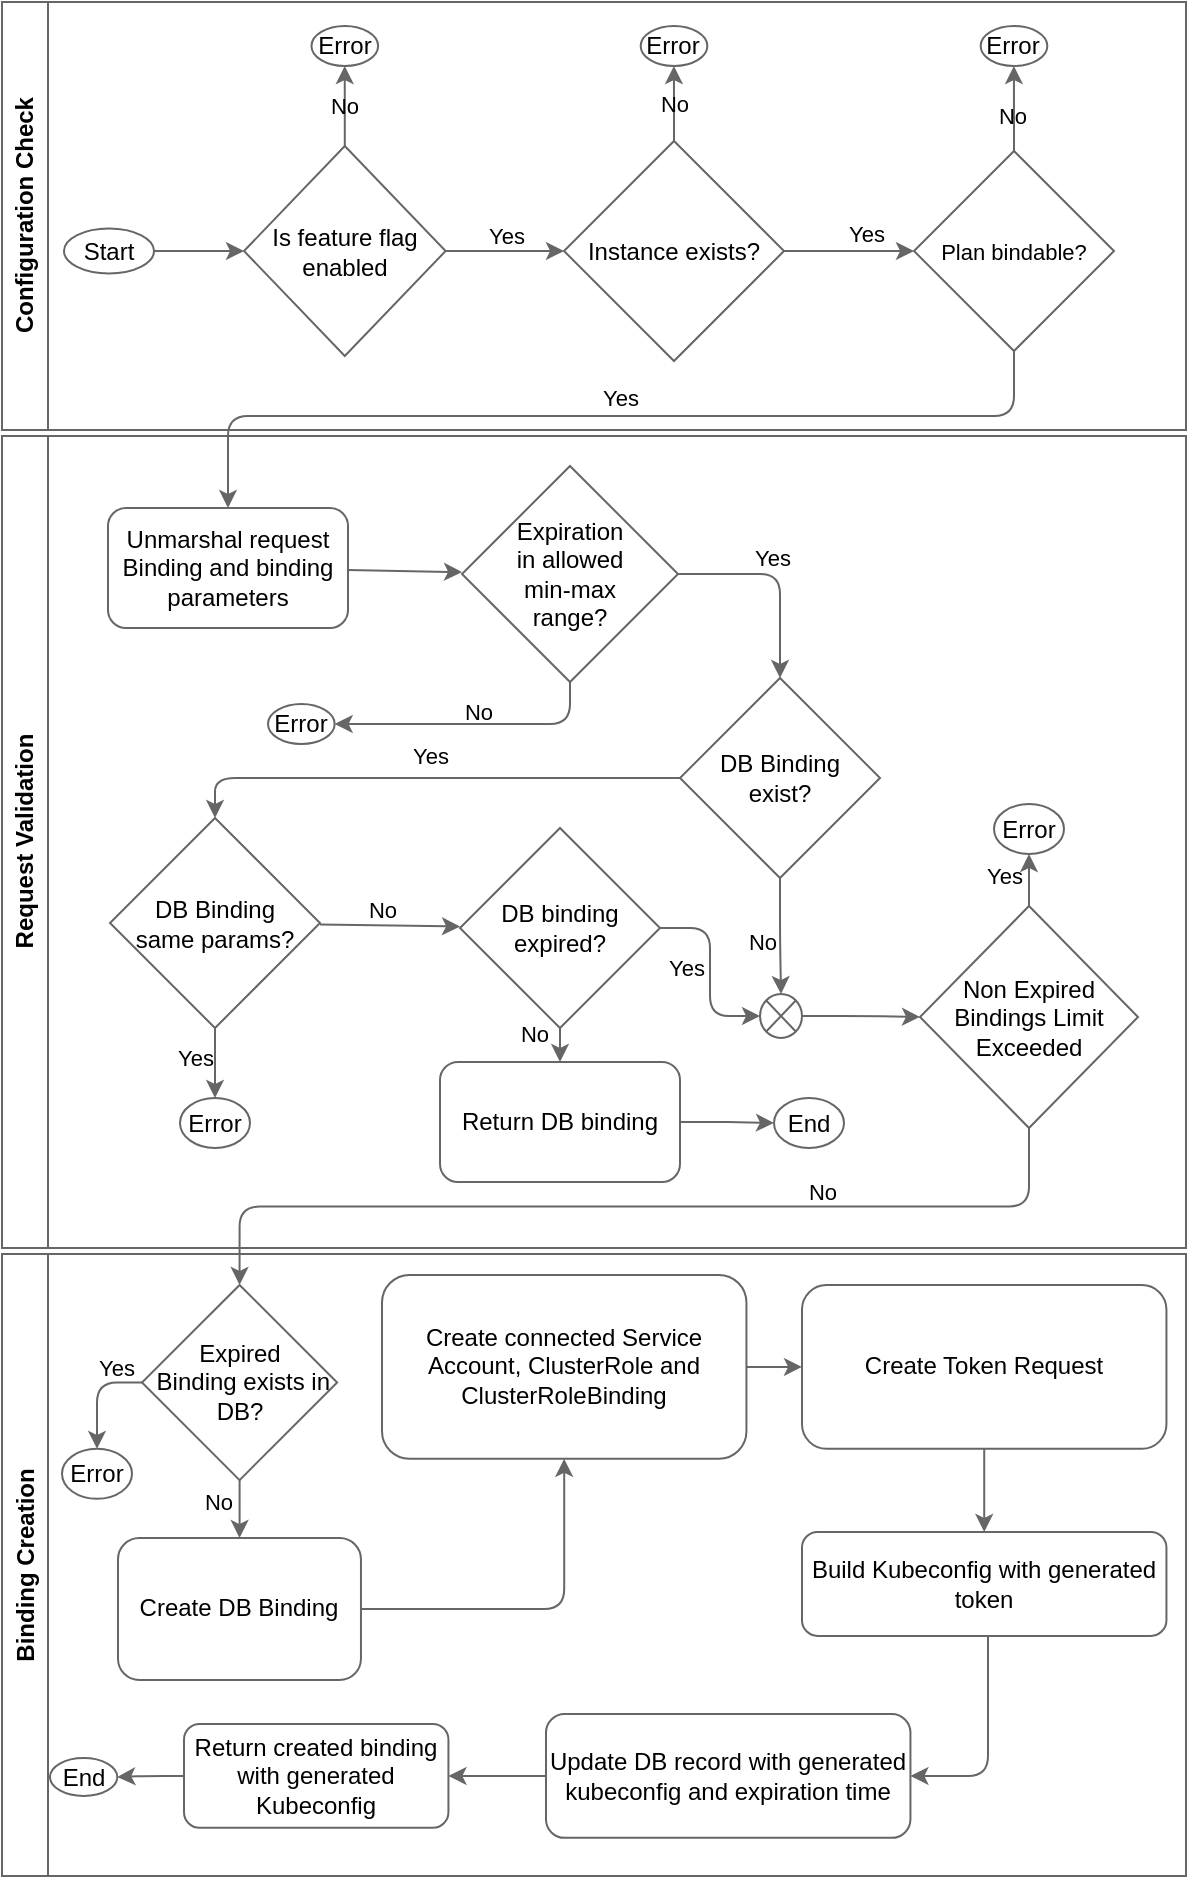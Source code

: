 <mxfile version="24.7.17">
  <diagram name="Page-1" id="dpxww9uyZvQLQl6fif8N">
    <mxGraphModel dx="1820" dy="761" grid="0" gridSize="10" guides="0" tooltips="1" connect="1" arrows="1" fold="1" page="0" pageScale="1" pageWidth="850" pageHeight="1100" background="#ffffff" math="0" shadow="0">
      <root>
        <mxCell id="0" />
        <mxCell id="1" parent="0" />
        <mxCell id="MDA6934miWKbza66YVYo-3" value="&lt;font style=&quot;font-size: 11px;&quot; face=&quot;Helvetica&quot;&gt;Yes&lt;/font&gt;" style="edgeStyle=orthogonalEdgeStyle;rounded=1;orthogonalLoop=1;jettySize=auto;html=1;fontFamily=Architects Daughter;fontSource=https%3A%2F%2Ffonts.googleapis.com%2Fcss%3Ffamily%3DArchitects%2BDaughter;fontSize=16;startSize=6;endArrow=classic;endSize=6;sourcePerimeterSpacing=0;targetPerimeterSpacing=0;endFill=1;strokeColor=#666666;labelBackgroundColor=none;fontColor=#000000;exitX=0.5;exitY=1;exitDx=0;exitDy=0;exitPerimeter=0;entryX=0.5;entryY=0;entryDx=0;entryDy=0;" parent="1" source="JUKrKYP8TNYCJGP6pymC-39" target="MDA6934miWKbza66YVYo-4" edge="1">
          <mxGeometry x="-0.027" y="-10" relative="1" as="geometry">
            <mxPoint x="515.0" y="257" as="targetPoint" />
            <Array as="points">
              <mxPoint x="516" y="227" />
              <mxPoint x="123" y="227" />
            </Array>
            <mxPoint as="offset" />
          </mxGeometry>
        </mxCell>
        <mxCell id="GbEaBLDFynrSSCm0yZM0-10" style="edgeStyle=orthogonalEdgeStyle;rounded=1;orthogonalLoop=1;jettySize=auto;html=1;entryX=0.5;entryY=0;entryDx=0;entryDy=0;labelBackgroundColor=none;fontColor=#000000;strokeColor=#666666;curved=0;exitX=0.5;exitY=1;exitDx=0;exitDy=0;exitPerimeter=0;" parent="1" source="GbEaBLDFynrSSCm0yZM0-5" target="GbEaBLDFynrSSCm0yZM0-135" edge="1">
          <mxGeometry relative="1" as="geometry">
            <mxPoint x="760.053" y="1017" as="sourcePoint" />
            <mxPoint x="170" y="917" as="targetPoint" />
          </mxGeometry>
        </mxCell>
        <mxCell id="GbEaBLDFynrSSCm0yZM0-29" value="No" style="edgeLabel;html=1;align=center;verticalAlign=middle;resizable=0;points=[];labelBackgroundColor=none;fontColor=#000000;" parent="GbEaBLDFynrSSCm0yZM0-10" vertex="1" connectable="0">
          <mxGeometry x="-0.393" y="-2" relative="1" as="geometry">
            <mxPoint y="-6" as="offset" />
          </mxGeometry>
        </mxCell>
        <mxCell id="GbEaBLDFynrSSCm0yZM0-65" value="&lt;font&gt;Configuration Check&lt;/font&gt;" style="swimlane;horizontal=0;whiteSpace=wrap;html=1;fillColor=#ffffff;strokeColor=#666666;labelBackgroundColor=none;fontColor=#000000;" parent="1" vertex="1">
          <mxGeometry x="10" y="20" width="592" height="214" as="geometry" />
        </mxCell>
        <mxCell id="JUKrKYP8TNYCJGP6pymC-7" value="Start" style="strokeWidth=1;html=1;shape=mxgraph.flowchart.start_1;whiteSpace=wrap;rounded=0;labelBackgroundColor=none;fontColor=#000000;fillColor=#ffffff;strokeColor=#666666;" parent="GbEaBLDFynrSSCm0yZM0-65" vertex="1">
          <mxGeometry x="31" y="113.25" width="45" height="22.5" as="geometry" />
        </mxCell>
        <mxCell id="GbEaBLDFynrSSCm0yZM0-123" value="No" style="edgeStyle=orthogonalEdgeStyle;rounded=1;orthogonalLoop=1;jettySize=auto;html=1;labelBackgroundColor=none;fontColor=#000000;curved=0;strokeColor=#666666;" parent="GbEaBLDFynrSSCm0yZM0-65" source="JUKrKYP8TNYCJGP6pymC-21" target="GbEaBLDFynrSSCm0yZM0-122" edge="1">
          <mxGeometry relative="1" as="geometry" />
        </mxCell>
        <mxCell id="JUKrKYP8TNYCJGP6pymC-21" value="Is feature flag enabled" style="rhombus;whiteSpace=wrap;html=1;strokeWidth=1;rounded=0;labelBackgroundColor=none;fontColor=#000000;fillColor=#ffffff;strokeColor=#666666;" parent="GbEaBLDFynrSSCm0yZM0-65" vertex="1">
          <mxGeometry x="121" y="72" width="100.8" height="105" as="geometry" />
        </mxCell>
        <mxCell id="JUKrKYP8TNYCJGP6pymC-22" value="" style="edgeStyle=orthogonalEdgeStyle;rounded=0;orthogonalLoop=1;jettySize=auto;html=1;labelBackgroundColor=none;fontColor=#000000;strokeColor=#666666;" parent="GbEaBLDFynrSSCm0yZM0-65" source="JUKrKYP8TNYCJGP6pymC-7" target="JUKrKYP8TNYCJGP6pymC-21" edge="1">
          <mxGeometry relative="1" as="geometry" />
        </mxCell>
        <mxCell id="GbEaBLDFynrSSCm0yZM0-124" value="No" style="edgeStyle=orthogonalEdgeStyle;rounded=1;orthogonalLoop=1;jettySize=auto;html=1;labelBackgroundColor=none;fontColor=#000000;curved=0;strokeColor=#666666;" parent="GbEaBLDFynrSSCm0yZM0-65" source="JUKrKYP8TNYCJGP6pymC-11" target="MDA6934miWKbza66YVYo-12" edge="1">
          <mxGeometry relative="1" as="geometry" />
        </mxCell>
        <mxCell id="JUKrKYP8TNYCJGP6pymC-11" value="&lt;div&gt;&lt;span style=&quot;&quot;&gt;Instance exists?&lt;/span&gt;&lt;br&gt;&lt;/div&gt;" style="strokeWidth=1;html=1;shape=mxgraph.flowchart.decision;whiteSpace=wrap;rounded=0;labelBackgroundColor=none;fontColor=#000000;fillColor=#ffffff;strokeColor=#666666;" parent="GbEaBLDFynrSSCm0yZM0-65" vertex="1">
          <mxGeometry x="281" y="69.5" width="110" height="110" as="geometry" />
        </mxCell>
        <mxCell id="JUKrKYP8TNYCJGP6pymC-29" value="Yes" style="edgeStyle=orthogonalEdgeStyle;rounded=0;orthogonalLoop=1;jettySize=auto;html=1;labelBackgroundColor=none;fontColor=#000000;strokeColor=#666666;" parent="GbEaBLDFynrSSCm0yZM0-65" source="JUKrKYP8TNYCJGP6pymC-21" target="JUKrKYP8TNYCJGP6pymC-11" edge="1">
          <mxGeometry x="0.02" y="8" relative="1" as="geometry">
            <mxPoint x="281" y="334" as="targetPoint" />
            <mxPoint as="offset" />
          </mxGeometry>
        </mxCell>
        <mxCell id="JUKrKYP8TNYCJGP6pymC-39" value="&lt;div&gt;&lt;span style=&quot;&quot;&gt;&lt;font style=&quot;font-size: 11px;&quot;&gt;Plan bindable?&lt;/font&gt;&lt;/span&gt;&lt;br&gt;&lt;/div&gt;" style="strokeWidth=1;html=1;shape=mxgraph.flowchart.decision;whiteSpace=wrap;rounded=0;fillColor=#ffffff;strokeColor=#666666;shadow=0;labelBackgroundColor=none;fontColor=#000000;" parent="GbEaBLDFynrSSCm0yZM0-65" vertex="1">
          <mxGeometry x="456" y="74.5" width="100" height="100" as="geometry" />
        </mxCell>
        <mxCell id="JUKrKYP8TNYCJGP6pymC-38" style="edgeStyle=orthogonalEdgeStyle;rounded=1;orthogonalLoop=1;jettySize=auto;html=1;strokeColor=#666666;labelBackgroundColor=none;fontColor=#000000;curved=0;" parent="GbEaBLDFynrSSCm0yZM0-65" source="JUKrKYP8TNYCJGP6pymC-11" target="JUKrKYP8TNYCJGP6pymC-39" edge="1">
          <mxGeometry relative="1" as="geometry">
            <mxPoint x="173.5" y="804" as="targetPoint" />
          </mxGeometry>
        </mxCell>
        <mxCell id="JUKrKYP8TNYCJGP6pymC-40" value="&lt;font style=&quot;&quot;&gt;Yes&lt;/font&gt;" style="edgeLabel;html=1;align=center;verticalAlign=middle;resizable=0;points=[];rounded=0;labelBackgroundColor=none;fontColor=#000000;" parent="JUKrKYP8TNYCJGP6pymC-38" vertex="1" connectable="0">
          <mxGeometry y="-1" relative="1" as="geometry">
            <mxPoint x="8" y="-10" as="offset" />
          </mxGeometry>
        </mxCell>
        <mxCell id="MDA6934miWKbza66YVYo-12" value="Error" style="strokeWidth=1;html=1;shape=mxgraph.flowchart.start_1;whiteSpace=wrap;rounded=0;labelBackgroundColor=none;fontColor=#000000;fillColor=#ffffff;strokeColor=#666666;" parent="GbEaBLDFynrSSCm0yZM0-65" vertex="1">
          <mxGeometry x="319.34" y="12" width="33.33" height="20" as="geometry" />
        </mxCell>
        <mxCell id="JUKrKYP8TNYCJGP6pymC-41" style="edgeStyle=orthogonalEdgeStyle;rounded=1;orthogonalLoop=1;jettySize=auto;html=1;strokeColor=#666666;labelBackgroundColor=none;fontColor=#000000;curved=0;" parent="GbEaBLDFynrSSCm0yZM0-65" source="JUKrKYP8TNYCJGP6pymC-39" target="GbEaBLDFynrSSCm0yZM0-121" edge="1">
          <mxGeometry relative="1" as="geometry">
            <mxPoint x="101" y="696.33" as="sourcePoint" />
            <mxPoint x="161" y="636.33" as="targetPoint" />
          </mxGeometry>
        </mxCell>
        <mxCell id="JUKrKYP8TNYCJGP6pymC-42" value="No" style="edgeLabel;html=1;align=center;verticalAlign=middle;resizable=0;points=[];rounded=0;labelBackgroundColor=none;fontColor=#000000;" parent="JUKrKYP8TNYCJGP6pymC-41" vertex="1" connectable="0">
          <mxGeometry x="-0.178" y="1" relative="1" as="geometry">
            <mxPoint as="offset" />
          </mxGeometry>
        </mxCell>
        <mxCell id="GbEaBLDFynrSSCm0yZM0-122" value="Error" style="strokeWidth=1;html=1;shape=mxgraph.flowchart.start_1;whiteSpace=wrap;rounded=0;labelBackgroundColor=none;fontColor=#000000;fillColor=#ffffff;strokeColor=#666666;" parent="GbEaBLDFynrSSCm0yZM0-65" vertex="1">
          <mxGeometry x="154.74" y="12" width="33.33" height="20" as="geometry" />
        </mxCell>
        <mxCell id="GbEaBLDFynrSSCm0yZM0-121" value="Error" style="strokeWidth=1;html=1;shape=mxgraph.flowchart.start_1;whiteSpace=wrap;rounded=0;labelBackgroundColor=none;fontColor=#000000;fillColor=#ffffff;strokeColor=#666666;" parent="GbEaBLDFynrSSCm0yZM0-65" vertex="1">
          <mxGeometry x="489.33" y="12" width="33.33" height="20" as="geometry" />
        </mxCell>
        <mxCell id="GbEaBLDFynrSSCm0yZM0-83" value="Request Validation" style="swimlane;horizontal=0;whiteSpace=wrap;html=1;labelBackgroundColor=none;fontColor=#000000;fillColor=#ffffff;strokeColor=#666666;" parent="1" vertex="1">
          <mxGeometry x="10" y="237" width="592" height="406" as="geometry">
            <mxRectangle y="-10" width="32" height="129" as="alternateBounds" />
          </mxGeometry>
        </mxCell>
        <mxCell id="GokY4BQFNVCW_NXDMilC-4" value="" style="verticalLabelPosition=bottom;verticalAlign=top;html=1;shape=mxgraph.flowchart.or;strokeColor=#666666;fillColor=#ffffff;" parent="GbEaBLDFynrSSCm0yZM0-83" vertex="1">
          <mxGeometry x="379" y="279" width="21" height="22" as="geometry" />
        </mxCell>
        <mxCell id="MDA6934miWKbza66YVYo-18" value="&lt;div&gt;DB binding expired?&lt;/div&gt;" style="strokeWidth=1;html=1;shape=mxgraph.flowchart.decision;whiteSpace=wrap;rounded=0;labelBackgroundColor=none;fontColor=#000000;fillColor=#ffffff;strokeColor=#666666;" parent="GbEaBLDFynrSSCm0yZM0-83" vertex="1">
          <mxGeometry x="229" y="196" width="100" height="100" as="geometry" />
        </mxCell>
        <mxCell id="GbEaBLDFynrSSCm0yZM0-4" value="Yes" style="edgeStyle=orthogonalEdgeStyle;rounded=1;orthogonalLoop=1;jettySize=auto;html=1;labelBackgroundColor=none;fontColor=#000000;strokeColor=#666666;curved=0;entryX=0;entryY=0.5;entryDx=0;entryDy=0;entryPerimeter=0;exitX=1;exitY=0.5;exitDx=0;exitDy=0;exitPerimeter=0;" parent="GbEaBLDFynrSSCm0yZM0-83" source="MDA6934miWKbza66YVYo-18" target="GokY4BQFNVCW_NXDMilC-4" edge="1">
          <mxGeometry x="-0.043" y="-12" relative="1" as="geometry">
            <mxPoint x="281" y="433" as="targetPoint" />
            <mxPoint as="offset" />
          </mxGeometry>
        </mxCell>
        <mxCell id="MDA6934miWKbza66YVYo-4" value="Unmarshal request Binding and binding parameters" style="whiteSpace=wrap;html=1;strokeWidth=1;rounded=1;labelBackgroundColor=none;fontColor=#000000;fillColor=#ffffff;strokeColor=#666666;" parent="GbEaBLDFynrSSCm0yZM0-83" vertex="1">
          <mxGeometry x="53" y="36" width="120" height="60" as="geometry" />
        </mxCell>
        <mxCell id="MDA6934miWKbza66YVYo-26" value="&lt;div&gt;DB Binding&lt;br&gt;exist?&lt;/div&gt;" style="strokeWidth=1;html=1;shape=mxgraph.flowchart.decision;whiteSpace=wrap;rounded=0;labelBackgroundColor=none;fontColor=#000000;fillColor=#ffffff;strokeColor=#666666;" parent="GbEaBLDFynrSSCm0yZM0-83" vertex="1">
          <mxGeometry x="339" y="121" width="100" height="100" as="geometry" />
        </mxCell>
        <mxCell id="GbEaBLDFynrSSCm0yZM0-87" value="No" style="edgeStyle=orthogonalEdgeStyle;rounded=1;orthogonalLoop=1;jettySize=auto;html=1;labelBackgroundColor=none;fontColor=#000000;strokeColor=#666666;entryX=0.5;entryY=0;entryDx=0;entryDy=0;curved=0;entryPerimeter=0;exitX=0.5;exitY=1;exitDx=0;exitDy=0;exitPerimeter=0;" parent="GbEaBLDFynrSSCm0yZM0-83" source="MDA6934miWKbza66YVYo-26" target="GokY4BQFNVCW_NXDMilC-4" edge="1">
          <mxGeometry x="0.1" y="-10" relative="1" as="geometry">
            <mxPoint x="216" y="393" as="targetPoint" />
            <mxPoint as="offset" />
          </mxGeometry>
        </mxCell>
        <mxCell id="GbEaBLDFynrSSCm0yZM0-66" value="Error" style="strokeWidth=1;html=1;shape=mxgraph.flowchart.start_1;whiteSpace=wrap;rounded=0;labelBackgroundColor=none;fontColor=#000000;fillColor=#ffffff;strokeColor=#666666;" parent="GbEaBLDFynrSSCm0yZM0-83" vertex="1">
          <mxGeometry x="133" y="134" width="33.33" height="20" as="geometry" />
        </mxCell>
        <mxCell id="MDA6934miWKbza66YVYo-7" value="&lt;div&gt;&lt;span style=&quot;&quot;&gt;&lt;font style=&quot;font-size: 12px;&quot;&gt;Expiration &lt;br&gt;in allowed &lt;br&gt;min-max &lt;br&gt;range?&lt;/font&gt;&lt;/span&gt;&lt;br&gt;&lt;/div&gt;" style="strokeWidth=1;html=1;shape=mxgraph.flowchart.decision;whiteSpace=wrap;rounded=0;labelBackgroundColor=none;fontColor=#000000;fillColor=#ffffff;strokeColor=#666666;" parent="GbEaBLDFynrSSCm0yZM0-83" vertex="1">
          <mxGeometry x="230" y="15" width="108" height="108" as="geometry" />
        </mxCell>
        <mxCell id="MDA6934miWKbza66YVYo-27" style="edgeStyle=none;curved=1;rounded=0;orthogonalLoop=1;jettySize=auto;html=1;fontFamily=Architects Daughter;fontSource=https%3A%2F%2Ffonts.googleapis.com%2Fcss%3Ffamily%3DArchitects%2BDaughter;fontSize=16;startSize=6;endArrow=classic;endSize=6;sourcePerimeterSpacing=0;targetPerimeterSpacing=0;endFill=1;strokeColor=#666666;labelBackgroundColor=none;fontColor=#000000;" parent="GbEaBLDFynrSSCm0yZM0-83" source="MDA6934miWKbza66YVYo-4" target="MDA6934miWKbza66YVYo-7" edge="1">
          <mxGeometry relative="1" as="geometry">
            <mxPoint x="555" y="680" as="sourcePoint" />
            <mxPoint x="375" y="50.0" as="targetPoint" />
          </mxGeometry>
        </mxCell>
        <mxCell id="GokY4BQFNVCW_NXDMilC-1" value="Yes" style="edgeStyle=orthogonalEdgeStyle;rounded=1;orthogonalLoop=1;jettySize=auto;curved=0;exitX=1;exitY=0.5;exitDx=0;exitDy=0;exitPerimeter=0;labelBorderColor=none;html=1;fontColor=#000000;labelBackgroundColor=none;strokeColor=#666666;entryX=0.5;entryY=0;entryDx=0;entryDy=0;entryPerimeter=0;" parent="GbEaBLDFynrSSCm0yZM0-83" source="MDA6934miWKbza66YVYo-7" target="MDA6934miWKbza66YVYo-26" edge="1">
          <mxGeometry x="-0.097" y="8" relative="1" as="geometry">
            <mxPoint as="offset" />
          </mxGeometry>
        </mxCell>
        <mxCell id="MDA6934miWKbza66YVYo-10" style="edgeStyle=orthogonalEdgeStyle;rounded=1;orthogonalLoop=1;jettySize=auto;html=1;fontFamily=Architects Daughter;fontSource=https%3A%2F%2Ffonts.googleapis.com%2Fcss%3Ffamily%3DArchitects%2BDaughter;fontSize=16;startSize=6;endArrow=classic;endSize=6;sourcePerimeterSpacing=0;targetPerimeterSpacing=0;endFill=1;labelBackgroundColor=none;fontColor=#000000;strokeColor=#666666;entryX=1;entryY=0.5;entryDx=0;entryDy=0;entryPerimeter=0;exitX=0.5;exitY=1;exitDx=0;exitDy=0;exitPerimeter=0;" parent="GbEaBLDFynrSSCm0yZM0-83" source="MDA6934miWKbza66YVYo-7" target="GbEaBLDFynrSSCm0yZM0-66" edge="1">
          <mxGeometry relative="1" as="geometry">
            <mxPoint x="80" y="840" as="sourcePoint" />
            <mxPoint x="435.0" y="119.293" as="targetPoint" />
          </mxGeometry>
        </mxCell>
        <mxCell id="MDA6934miWKbza66YVYo-15" value="&lt;font style=&quot;font-size: 11px;&quot; face=&quot;Helvetica&quot;&gt;No&lt;/font&gt;" style="edgeLabel;html=1;align=center;verticalAlign=middle;resizable=0;points=[];fontSize=16;fontFamily=Architects Daughter;fontSource=https%3A%2F%2Ffonts.googleapis.com%2Fcss%3Ffamily%3DArchitects%2BDaughter;labelBackgroundColor=none;fontColor=#000000;" parent="MDA6934miWKbza66YVYo-10" vertex="1" connectable="0">
          <mxGeometry x="-0.165" relative="1" as="geometry">
            <mxPoint x="-9" y="-7" as="offset" />
          </mxGeometry>
        </mxCell>
        <mxCell id="GbEaBLDFynrSSCm0yZM0-127" value="Error" style="strokeWidth=1;html=1;shape=mxgraph.flowchart.start_1;whiteSpace=wrap;rounded=0;labelBackgroundColor=none;fontColor=#000000;fillColor=#ffffff;strokeColor=#666666;" parent="GbEaBLDFynrSSCm0yZM0-83" vertex="1">
          <mxGeometry x="89" y="331" width="35" height="25" as="geometry" />
        </mxCell>
        <mxCell id="MDA6934miWKbza66YVYo-11" value="&lt;div&gt;DB Binding&lt;br&gt;same params?&lt;/div&gt;" style="strokeWidth=1;html=1;shape=mxgraph.flowchart.decision;whiteSpace=wrap;rounded=0;labelBackgroundColor=none;fontColor=#000000;fillColor=#ffffff;strokeColor=#666666;" parent="GbEaBLDFynrSSCm0yZM0-83" vertex="1">
          <mxGeometry x="54" y="191" width="105" height="105" as="geometry" />
        </mxCell>
        <mxCell id="MDA6934miWKbza66YVYo-19" style="edgeStyle=none;curved=0;rounded=1;orthogonalLoop=1;jettySize=auto;html=1;fontFamily=Architects Daughter;fontSource=https%3A%2F%2Ffonts.googleapis.com%2Fcss%3Ffamily%3DArchitects%2BDaughter;fontSize=16;startSize=6;endArrow=classic;endSize=6;sourcePerimeterSpacing=0;targetPerimeterSpacing=0;endFill=1;labelBackgroundColor=none;fontColor=#000000;strokeColor=#666666;" parent="GbEaBLDFynrSSCm0yZM0-83" source="MDA6934miWKbza66YVYo-11" target="MDA6934miWKbza66YVYo-18" edge="1">
          <mxGeometry relative="1" as="geometry">
            <mxPoint x="506.636" y="260" as="targetPoint" />
          </mxGeometry>
        </mxCell>
        <mxCell id="MDA6934miWKbza66YVYo-21" value="&lt;font style=&quot;font-size: 11px;&quot; face=&quot;Helvetica&quot;&gt;No&lt;/font&gt;" style="edgeLabel;html=1;align=center;verticalAlign=middle;resizable=0;points=[];fontSize=16;fontFamily=Architects Daughter;fontSource=https%3A%2F%2Ffonts.googleapis.com%2Fcss%3Ffamily%3DArchitects%2BDaughter;labelBackgroundColor=none;fontColor=#000000;" parent="MDA6934miWKbza66YVYo-19" vertex="1" connectable="0">
          <mxGeometry x="-0.333" y="1" relative="1" as="geometry">
            <mxPoint x="7" y="-8" as="offset" />
          </mxGeometry>
        </mxCell>
        <mxCell id="GokY4BQFNVCW_NXDMilC-2" value="Yes" style="edgeStyle=orthogonalEdgeStyle;rounded=1;orthogonalLoop=1;jettySize=auto;html=1;curved=0;fontColor=#000000;labelBackgroundColor=none;strokeColor=#666666;exitX=0;exitY=0.5;exitDx=0;exitDy=0;exitPerimeter=0;entryX=0.5;entryY=0;entryDx=0;entryDy=0;entryPerimeter=0;" parent="GbEaBLDFynrSSCm0yZM0-83" source="MDA6934miWKbza66YVYo-26" target="MDA6934miWKbza66YVYo-11" edge="1">
          <mxGeometry x="-0.006" y="-11" relative="1" as="geometry">
            <mxPoint as="offset" />
          </mxGeometry>
        </mxCell>
        <mxCell id="GbEaBLDFynrSSCm0yZM0-5" value="Non Expired Bindings Limit Exceeded" style="strokeWidth=1;html=1;shape=mxgraph.flowchart.decision;whiteSpace=wrap;rounded=0;labelBackgroundColor=none;fontColor=#000000;fillColor=#ffffff;strokeColor=#666666;" parent="GbEaBLDFynrSSCm0yZM0-83" vertex="1">
          <mxGeometry x="459" y="235" width="109" height="111" as="geometry" />
        </mxCell>
        <mxCell id="GbEaBLDFynrSSCm0yZM0-8" value="Yes" style="edgeStyle=orthogonalEdgeStyle;rounded=1;orthogonalLoop=1;jettySize=auto;html=1;labelBackgroundColor=none;fontColor=#000000;strokeColor=#666666;curved=0;exitX=0.5;exitY=0;exitDx=0;exitDy=0;exitPerimeter=0;" parent="GbEaBLDFynrSSCm0yZM0-83" source="GbEaBLDFynrSSCm0yZM0-5" target="w6YPRoXUaTjJeaMHsT4e-3" edge="1">
          <mxGeometry x="-0.445" y="13" relative="1" as="geometry">
            <mxPoint as="offset" />
          </mxGeometry>
        </mxCell>
        <mxCell id="GokY4BQFNVCW_NXDMilC-5" style="edgeStyle=orthogonalEdgeStyle;rounded=1;orthogonalLoop=1;jettySize=auto;html=1;strokeColor=#666666;curved=0;entryX=0;entryY=0.5;entryDx=0;entryDy=0;entryPerimeter=0;exitX=1;exitY=0.5;exitDx=0;exitDy=0;exitPerimeter=0;" parent="GbEaBLDFynrSSCm0yZM0-83" source="GokY4BQFNVCW_NXDMilC-4" target="GbEaBLDFynrSSCm0yZM0-5" edge="1">
          <mxGeometry relative="1" as="geometry" />
        </mxCell>
        <mxCell id="w6YPRoXUaTjJeaMHsT4e-5" style="edgeStyle=orthogonalEdgeStyle;rounded=0;orthogonalLoop=1;jettySize=auto;html=1;strokeColor=#666666;" edge="1" parent="GbEaBLDFynrSSCm0yZM0-83" source="MDA6934miWKbza66YVYo-22" target="w6YPRoXUaTjJeaMHsT4e-4">
          <mxGeometry relative="1" as="geometry" />
        </mxCell>
        <mxCell id="MDA6934miWKbza66YVYo-22" value="Return DB binding" style="whiteSpace=wrap;html=1;strokeWidth=1;rounded=1;labelBackgroundColor=none;fontColor=#000000;fillColor=#ffffff;strokeColor=#666666;" parent="GbEaBLDFynrSSCm0yZM0-83" vertex="1">
          <mxGeometry x="219" y="313" width="120" height="60" as="geometry" />
        </mxCell>
        <mxCell id="MDA6934miWKbza66YVYo-23" style="edgeStyle=none;curved=0;rounded=1;orthogonalLoop=1;jettySize=auto;html=1;fontFamily=Architects Daughter;fontSource=https%3A%2F%2Ffonts.googleapis.com%2Fcss%3Ffamily%3DArchitects%2BDaughter;fontSize=16;startSize=6;endArrow=classic;endSize=6;sourcePerimeterSpacing=0;targetPerimeterSpacing=0;endFill=1;labelBackgroundColor=none;fontColor=#000000;strokeColor=#666666;exitX=0.5;exitY=1;exitDx=0;exitDy=0;exitPerimeter=0;entryX=0.5;entryY=0;entryDx=0;entryDy=0;" parent="GbEaBLDFynrSSCm0yZM0-83" source="MDA6934miWKbza66YVYo-18" target="MDA6934miWKbza66YVYo-22" edge="1">
          <mxGeometry relative="1" as="geometry" />
        </mxCell>
        <mxCell id="MDA6934miWKbza66YVYo-29" value="&lt;font face=&quot;Helvetica&quot; style=&quot;font-size: 11px;&quot;&gt;No&lt;/font&gt;" style="edgeLabel;html=1;align=center;verticalAlign=middle;resizable=0;points=[];fontSize=11;fontFamily=Architects Daughter;fontSource=https%3A%2F%2Ffonts.googleapis.com%2Fcss%3Ffamily%3DArchitects%2BDaughter;labelBackgroundColor=none;fontColor=#000000;" parent="MDA6934miWKbza66YVYo-23" vertex="1" connectable="0">
          <mxGeometry x="-0.214" y="-3" relative="1" as="geometry">
            <mxPoint x="-10" y="-4" as="offset" />
          </mxGeometry>
        </mxCell>
        <mxCell id="w6YPRoXUaTjJeaMHsT4e-3" value="Error" style="strokeWidth=1;html=1;shape=mxgraph.flowchart.start_1;whiteSpace=wrap;rounded=0;labelBackgroundColor=none;fontColor=#000000;fillColor=#ffffff;strokeColor=#666666;" vertex="1" parent="GbEaBLDFynrSSCm0yZM0-83">
          <mxGeometry x="496" y="184" width="35" height="25" as="geometry" />
        </mxCell>
        <mxCell id="MDA6934miWKbza66YVYo-13" style="edgeStyle=none;curved=0;rounded=1;orthogonalLoop=1;jettySize=auto;html=1;fontFamily=Architects Daughter;fontSource=https%3A%2F%2Ffonts.googleapis.com%2Fcss%3Ffamily%3DArchitects%2BDaughter;fontSize=16;startSize=6;endArrow=classic;endSize=6;sourcePerimeterSpacing=0;targetPerimeterSpacing=0;endFill=1;labelBackgroundColor=none;fontColor=#000000;strokeColor=#666666;entryX=0.5;entryY=0;entryDx=0;entryDy=0;entryPerimeter=0;" parent="GbEaBLDFynrSSCm0yZM0-83" source="MDA6934miWKbza66YVYo-11" target="GbEaBLDFynrSSCm0yZM0-127" edge="1">
          <mxGeometry relative="1" as="geometry">
            <mxPoint x="115.372" y="293" as="targetPoint" />
          </mxGeometry>
        </mxCell>
        <mxCell id="MDA6934miWKbza66YVYo-17" value="&lt;font style=&quot;font-size: 11px;&quot; face=&quot;Helvetica&quot;&gt;Yes&lt;/font&gt;" style="edgeLabel;html=1;align=right;verticalAlign=middle;resizable=0;points=[];fontSize=16;fontFamily=Architects Daughter;fontSource=https%3A%2F%2Ffonts.googleapis.com%2Fcss%3Ffamily%3DArchitects%2BDaughter;labelBackgroundColor=none;fontColor=#000000;" parent="MDA6934miWKbza66YVYo-13" vertex="1" connectable="0">
          <mxGeometry x="-0.012" y="-4" relative="1" as="geometry">
            <mxPoint x="4" y="-4" as="offset" />
          </mxGeometry>
        </mxCell>
        <mxCell id="w6YPRoXUaTjJeaMHsT4e-4" value="End" style="strokeWidth=1;html=1;shape=mxgraph.flowchart.start_1;whiteSpace=wrap;rounded=0;labelBackgroundColor=none;fontColor=#000000;fillColor=#ffffff;strokeColor=#666666;" vertex="1" parent="GbEaBLDFynrSSCm0yZM0-83">
          <mxGeometry x="386" y="331" width="35" height="25" as="geometry" />
        </mxCell>
        <mxCell id="GbEaBLDFynrSSCm0yZM0-31" value="Binding Creation" style="swimlane;horizontal=0;whiteSpace=wrap;html=1;container=0;labelBackgroundColor=none;fontColor=#000000;strokeColor=#666666;fillColor=#ffffff;" parent="1" vertex="1">
          <mxGeometry x="10" y="646" width="592" height="311" as="geometry">
            <mxRectangle width="40" height="120" as="alternateBounds" />
          </mxGeometry>
        </mxCell>
        <mxCell id="GbEaBLDFynrSSCm0yZM0-14" value="Build Kubeconfig with generated token" style="whiteSpace=wrap;html=1;labelBackgroundColor=none;fontColor=#000000;fillColor=#ffffff;strokeColor=#666666;rounded=1;" parent="GbEaBLDFynrSSCm0yZM0-31" vertex="1">
          <mxGeometry x="400" y="139" width="182.22" height="51.94" as="geometry" />
        </mxCell>
        <mxCell id="GbEaBLDFynrSSCm0yZM0-22" value="End" style="strokeWidth=1;html=1;shape=mxgraph.flowchart.start_1;whiteSpace=wrap;rounded=0;labelBackgroundColor=none;fontColor=#000000;fillColor=#ffffff;strokeColor=#666666;" parent="GbEaBLDFynrSSCm0yZM0-31" vertex="1">
          <mxGeometry x="24" y="252" width="33.64" height="19" as="geometry" />
        </mxCell>
        <mxCell id="GbEaBLDFynrSSCm0yZM0-9" value="Create DB Binding" style="whiteSpace=wrap;html=1;labelBackgroundColor=none;fontColor=#000000;fillColor=#ffffff;strokeColor=#666666;rounded=1;" parent="GbEaBLDFynrSSCm0yZM0-31" vertex="1">
          <mxGeometry x="58.002" y="142.005" width="121.481" height="70.968" as="geometry" />
        </mxCell>
        <mxCell id="GbEaBLDFynrSSCm0yZM0-11" value="Create connected Service Account, ClusterRole and ClusterRoleBinding" style="whiteSpace=wrap;html=1;labelBackgroundColor=none;fontColor=#000000;fillColor=#ffffff;strokeColor=#666666;rounded=1;" parent="GbEaBLDFynrSSCm0yZM0-31" vertex="1">
          <mxGeometry x="190" y="10.49" width="182.22" height="91.94" as="geometry" />
        </mxCell>
        <mxCell id="GbEaBLDFynrSSCm0yZM0-15" style="edgeStyle=orthogonalEdgeStyle;rounded=1;orthogonalLoop=1;jettySize=auto;html=1;labelBackgroundColor=none;fontColor=#000000;strokeColor=#666666;curved=0;" parent="GbEaBLDFynrSSCm0yZM0-31" source="GbEaBLDFynrSSCm0yZM0-9" target="GbEaBLDFynrSSCm0yZM0-11" edge="1">
          <mxGeometry relative="1" as="geometry" />
        </mxCell>
        <mxCell id="GbEaBLDFynrSSCm0yZM0-13" value="Create Token Request" style="whiteSpace=wrap;html=1;labelBackgroundColor=none;fontColor=#000000;fillColor=#ffffff;strokeColor=#666666;rounded=1;" parent="GbEaBLDFynrSSCm0yZM0-31" vertex="1">
          <mxGeometry x="400" y="15.49" width="182.22" height="81.94" as="geometry" />
        </mxCell>
        <mxCell id="GbEaBLDFynrSSCm0yZM0-16" style="edgeStyle=orthogonalEdgeStyle;rounded=1;orthogonalLoop=1;jettySize=auto;html=1;labelBackgroundColor=none;fontColor=#000000;strokeColor=#666666;curved=0;" parent="GbEaBLDFynrSSCm0yZM0-31" source="GbEaBLDFynrSSCm0yZM0-11" target="GbEaBLDFynrSSCm0yZM0-13" edge="1">
          <mxGeometry relative="1" as="geometry" />
        </mxCell>
        <mxCell id="GbEaBLDFynrSSCm0yZM0-17" style="edgeStyle=orthogonalEdgeStyle;rounded=0;orthogonalLoop=1;jettySize=auto;html=1;labelBackgroundColor=none;fontColor=#000000;strokeColor=#666666;" parent="GbEaBLDFynrSSCm0yZM0-31" source="GbEaBLDFynrSSCm0yZM0-13" target="GbEaBLDFynrSSCm0yZM0-14" edge="1">
          <mxGeometry relative="1" as="geometry" />
        </mxCell>
        <mxCell id="GbEaBLDFynrSSCm0yZM0-18" value="Update DB record with generated kubeconfig and expiration time" style="whiteSpace=wrap;html=1;labelBackgroundColor=none;fontColor=#000000;fillColor=#ffffff;strokeColor=#666666;rounded=1;" parent="GbEaBLDFynrSSCm0yZM0-31" vertex="1">
          <mxGeometry x="272" y="230.0" width="182.22" height="61.93" as="geometry" />
        </mxCell>
        <mxCell id="GbEaBLDFynrSSCm0yZM0-19" style="edgeStyle=orthogonalEdgeStyle;rounded=1;orthogonalLoop=1;jettySize=auto;html=1;labelBackgroundColor=none;fontColor=#000000;strokeColor=#666666;curved=0;entryX=1;entryY=0.5;entryDx=0;entryDy=0;" parent="GbEaBLDFynrSSCm0yZM0-31" source="GbEaBLDFynrSSCm0yZM0-14" target="GbEaBLDFynrSSCm0yZM0-18" edge="1">
          <mxGeometry relative="1" as="geometry">
            <Array as="points">
              <mxPoint x="493" y="261" />
            </Array>
          </mxGeometry>
        </mxCell>
        <mxCell id="GbEaBLDFynrSSCm0yZM0-20" value="Return created binding with generated Kubeconfig" style="whiteSpace=wrap;html=1;labelBackgroundColor=none;fontColor=#000000;fillColor=#ffffff;strokeColor=#666666;rounded=1;" parent="GbEaBLDFynrSSCm0yZM0-31" vertex="1">
          <mxGeometry x="91" y="235.0" width="132.22" height="51.93" as="geometry" />
        </mxCell>
        <mxCell id="GbEaBLDFynrSSCm0yZM0-21" style="edgeStyle=orthogonalEdgeStyle;rounded=1;orthogonalLoop=1;jettySize=auto;html=1;labelBackgroundColor=none;fontColor=#000000;strokeColor=#666666;curved=0;" parent="GbEaBLDFynrSSCm0yZM0-31" source="GbEaBLDFynrSSCm0yZM0-18" target="GbEaBLDFynrSSCm0yZM0-20" edge="1">
          <mxGeometry relative="1" as="geometry" />
        </mxCell>
        <mxCell id="GbEaBLDFynrSSCm0yZM0-23" style="edgeStyle=orthogonalEdgeStyle;rounded=1;orthogonalLoop=1;jettySize=auto;html=1;labelBackgroundColor=none;fontColor=#000000;strokeColor=#666666;curved=0;" parent="GbEaBLDFynrSSCm0yZM0-31" source="GbEaBLDFynrSSCm0yZM0-20" target="GbEaBLDFynrSSCm0yZM0-22" edge="1">
          <mxGeometry relative="1" as="geometry" />
        </mxCell>
        <mxCell id="GbEaBLDFynrSSCm0yZM0-136" value="No" style="edgeStyle=orthogonalEdgeStyle;rounded=1;orthogonalLoop=1;jettySize=auto;html=1;labelBackgroundColor=none;fontColor=#000000;strokeColor=#666666;curved=0;" parent="GbEaBLDFynrSSCm0yZM0-31" source="GbEaBLDFynrSSCm0yZM0-135" target="GbEaBLDFynrSSCm0yZM0-9" edge="1">
          <mxGeometry x="-0.261" y="-11" relative="1" as="geometry">
            <mxPoint as="offset" />
          </mxGeometry>
        </mxCell>
        <mxCell id="GbEaBLDFynrSSCm0yZM0-135" value="Expired&lt;br&gt;&amp;nbsp;Binding exists in DB?" style="rhombus;whiteSpace=wrap;html=1;labelBackgroundColor=none;fontColor=#000000;fillColor=#ffffff;strokeColor=#666666;" parent="GbEaBLDFynrSSCm0yZM0-31" vertex="1">
          <mxGeometry x="70" y="15.49" width="97.57" height="97.57" as="geometry" />
        </mxCell>
        <mxCell id="GbEaBLDFynrSSCm0yZM0-137" value="Error" style="strokeWidth=1;html=1;shape=mxgraph.flowchart.start_1;whiteSpace=wrap;rounded=0;labelBackgroundColor=none;fontColor=#000000;fillColor=#ffffff;strokeColor=#666666;" parent="GbEaBLDFynrSSCm0yZM0-31" vertex="1">
          <mxGeometry x="30.0" y="97.43" width="35" height="25" as="geometry" />
        </mxCell>
        <mxCell id="GbEaBLDFynrSSCm0yZM0-138" value="Yes" style="edgeStyle=orthogonalEdgeStyle;rounded=1;orthogonalLoop=1;jettySize=auto;html=1;entryX=0.5;entryY=0;entryDx=0;entryDy=0;entryPerimeter=0;labelBackgroundColor=none;fontColor=#000000;strokeColor=#666666;curved=0;" parent="GbEaBLDFynrSSCm0yZM0-31" source="GbEaBLDFynrSSCm0yZM0-135" target="GbEaBLDFynrSSCm0yZM0-137" edge="1">
          <mxGeometry x="-0.531" y="-7" relative="1" as="geometry">
            <mxPoint as="offset" />
          </mxGeometry>
        </mxCell>
      </root>
    </mxGraphModel>
  </diagram>
</mxfile>

